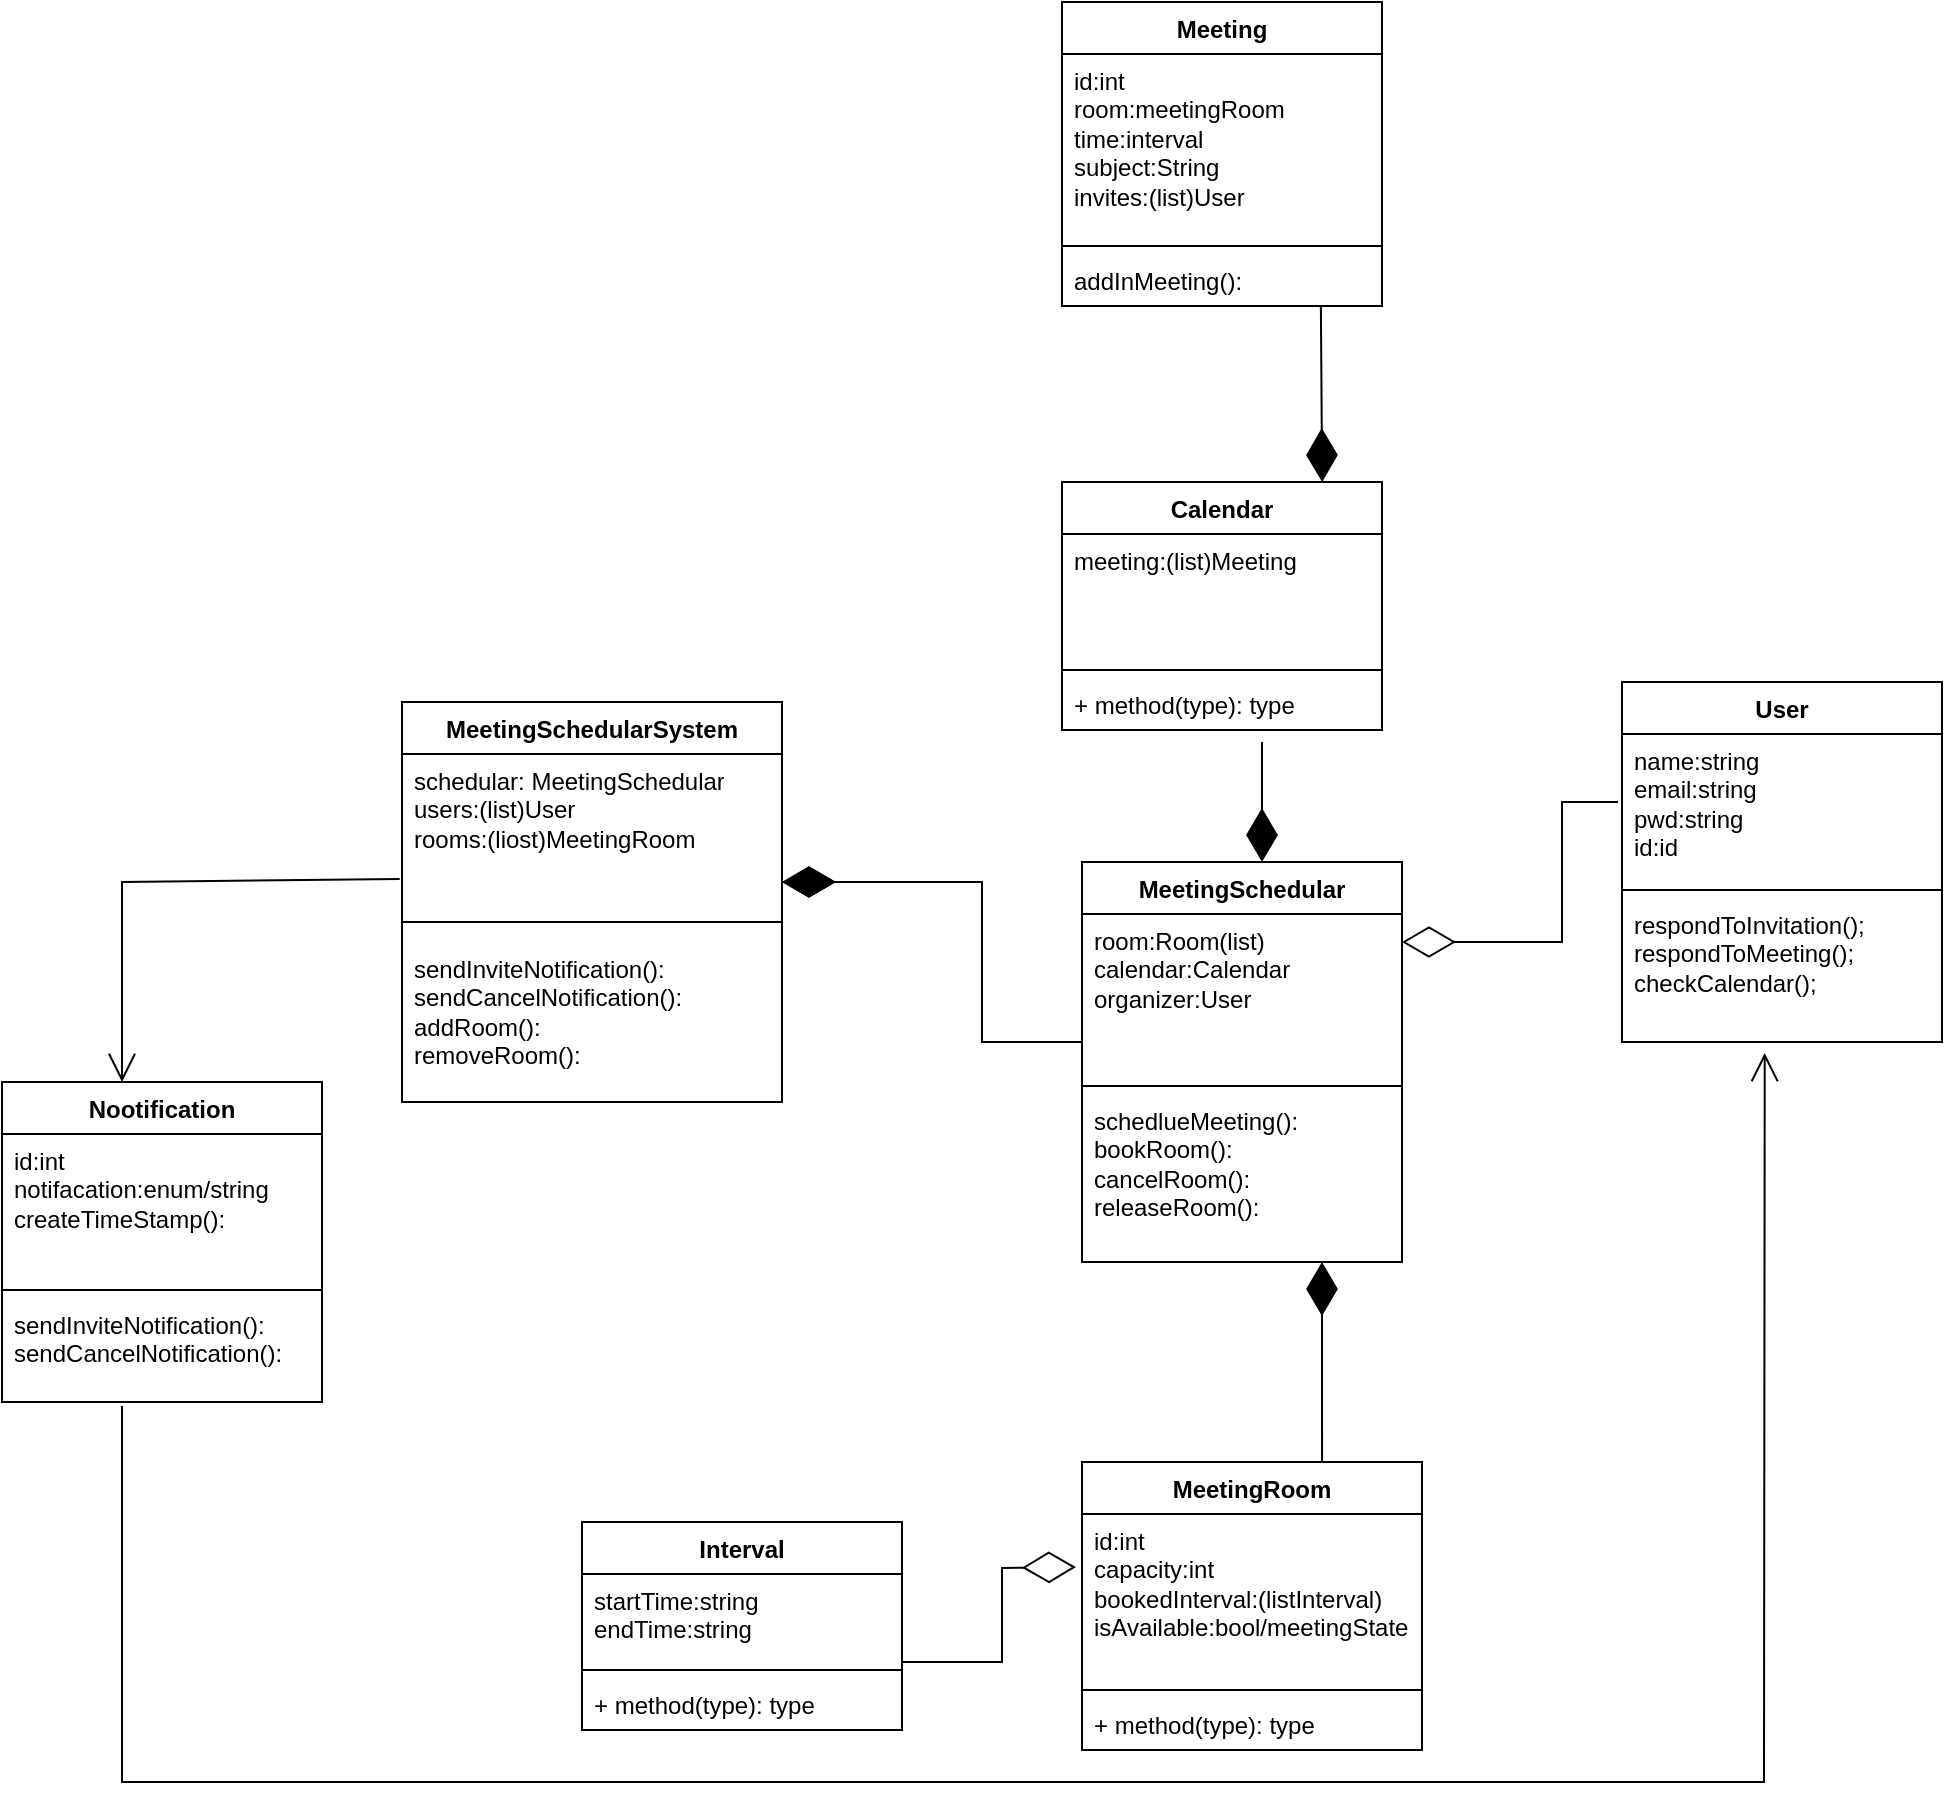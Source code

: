 <mxfile version="26.0.8">
  <diagram name="Page-1" id="Jqqfvi3ifh9y3ICAVzHc">
    <mxGraphModel dx="1543" dy="1928" grid="1" gridSize="10" guides="1" tooltips="1" connect="1" arrows="1" fold="1" page="1" pageScale="1" pageWidth="850" pageHeight="1100" math="0" shadow="0">
      <root>
        <mxCell id="0" />
        <mxCell id="1" parent="0" />
        <mxCell id="Px6dL3QAvhwqzybfhADh-1" value="User" style="swimlane;fontStyle=1;align=center;verticalAlign=top;childLayout=stackLayout;horizontal=1;startSize=26;horizontalStack=0;resizeParent=1;resizeParentMax=0;resizeLast=0;collapsible=1;marginBottom=0;whiteSpace=wrap;html=1;" vertex="1" parent="1">
          <mxGeometry x="650" y="-380" width="160" height="180" as="geometry" />
        </mxCell>
        <mxCell id="Px6dL3QAvhwqzybfhADh-2" value="name:string&lt;div&gt;email:string&lt;/div&gt;&lt;div&gt;pwd:string&lt;/div&gt;&lt;div&gt;id:id&lt;/div&gt;" style="text;strokeColor=none;fillColor=none;align=left;verticalAlign=top;spacingLeft=4;spacingRight=4;overflow=hidden;rotatable=0;points=[[0,0.5],[1,0.5]];portConstraint=eastwest;whiteSpace=wrap;html=1;" vertex="1" parent="Px6dL3QAvhwqzybfhADh-1">
          <mxGeometry y="26" width="160" height="74" as="geometry" />
        </mxCell>
        <mxCell id="Px6dL3QAvhwqzybfhADh-3" value="" style="line;strokeWidth=1;fillColor=none;align=left;verticalAlign=middle;spacingTop=-1;spacingLeft=3;spacingRight=3;rotatable=0;labelPosition=right;points=[];portConstraint=eastwest;strokeColor=inherit;" vertex="1" parent="Px6dL3QAvhwqzybfhADh-1">
          <mxGeometry y="100" width="160" height="8" as="geometry" />
        </mxCell>
        <mxCell id="Px6dL3QAvhwqzybfhADh-4" value="respondToInvitation();&lt;div&gt;respondToMeeting();&lt;/div&gt;&lt;div&gt;checkCalendar();&lt;/div&gt;&lt;div&gt;&lt;br&gt;&lt;/div&gt;" style="text;strokeColor=none;fillColor=none;align=left;verticalAlign=top;spacingLeft=4;spacingRight=4;overflow=hidden;rotatable=0;points=[[0,0.5],[1,0.5]];portConstraint=eastwest;whiteSpace=wrap;html=1;" vertex="1" parent="Px6dL3QAvhwqzybfhADh-1">
          <mxGeometry y="108" width="160" height="72" as="geometry" />
        </mxCell>
        <mxCell id="Px6dL3QAvhwqzybfhADh-5" value="Interval" style="swimlane;fontStyle=1;align=center;verticalAlign=top;childLayout=stackLayout;horizontal=1;startSize=26;horizontalStack=0;resizeParent=1;resizeParentMax=0;resizeLast=0;collapsible=1;marginBottom=0;whiteSpace=wrap;html=1;" vertex="1" parent="1">
          <mxGeometry x="130" y="40" width="160" height="104" as="geometry" />
        </mxCell>
        <mxCell id="Px6dL3QAvhwqzybfhADh-6" value="startTime:string&lt;div&gt;endTime:string&lt;/div&gt;" style="text;strokeColor=none;fillColor=none;align=left;verticalAlign=top;spacingLeft=4;spacingRight=4;overflow=hidden;rotatable=0;points=[[0,0.5],[1,0.5]];portConstraint=eastwest;whiteSpace=wrap;html=1;" vertex="1" parent="Px6dL3QAvhwqzybfhADh-5">
          <mxGeometry y="26" width="160" height="44" as="geometry" />
        </mxCell>
        <mxCell id="Px6dL3QAvhwqzybfhADh-7" value="" style="line;strokeWidth=1;fillColor=none;align=left;verticalAlign=middle;spacingTop=-1;spacingLeft=3;spacingRight=3;rotatable=0;labelPosition=right;points=[];portConstraint=eastwest;strokeColor=inherit;" vertex="1" parent="Px6dL3QAvhwqzybfhADh-5">
          <mxGeometry y="70" width="160" height="8" as="geometry" />
        </mxCell>
        <mxCell id="Px6dL3QAvhwqzybfhADh-8" value="+ method(type): type" style="text;strokeColor=none;fillColor=none;align=left;verticalAlign=top;spacingLeft=4;spacingRight=4;overflow=hidden;rotatable=0;points=[[0,0.5],[1,0.5]];portConstraint=eastwest;whiteSpace=wrap;html=1;" vertex="1" parent="Px6dL3QAvhwqzybfhADh-5">
          <mxGeometry y="78" width="160" height="26" as="geometry" />
        </mxCell>
        <mxCell id="Px6dL3QAvhwqzybfhADh-9" value="MeetingRoom" style="swimlane;fontStyle=1;align=center;verticalAlign=top;childLayout=stackLayout;horizontal=1;startSize=26;horizontalStack=0;resizeParent=1;resizeParentMax=0;resizeLast=0;collapsible=1;marginBottom=0;whiteSpace=wrap;html=1;" vertex="1" parent="1">
          <mxGeometry x="380" y="10" width="170" height="144" as="geometry" />
        </mxCell>
        <mxCell id="Px6dL3QAvhwqzybfhADh-10" value="id:int&lt;div&gt;capacity:int&lt;/div&gt;&lt;div&gt;bookedInterval:(listInterval)&lt;/div&gt;&lt;div&gt;isAvailable:bool/meetingState&lt;/div&gt;" style="text;strokeColor=none;fillColor=none;align=left;verticalAlign=top;spacingLeft=4;spacingRight=4;overflow=hidden;rotatable=0;points=[[0,0.5],[1,0.5]];portConstraint=eastwest;whiteSpace=wrap;html=1;" vertex="1" parent="Px6dL3QAvhwqzybfhADh-9">
          <mxGeometry y="26" width="170" height="84" as="geometry" />
        </mxCell>
        <mxCell id="Px6dL3QAvhwqzybfhADh-11" value="" style="line;strokeWidth=1;fillColor=none;align=left;verticalAlign=middle;spacingTop=-1;spacingLeft=3;spacingRight=3;rotatable=0;labelPosition=right;points=[];portConstraint=eastwest;strokeColor=inherit;" vertex="1" parent="Px6dL3QAvhwqzybfhADh-9">
          <mxGeometry y="110" width="170" height="8" as="geometry" />
        </mxCell>
        <mxCell id="Px6dL3QAvhwqzybfhADh-12" value="+ method(type): type" style="text;strokeColor=none;fillColor=none;align=left;verticalAlign=top;spacingLeft=4;spacingRight=4;overflow=hidden;rotatable=0;points=[[0,0.5],[1,0.5]];portConstraint=eastwest;whiteSpace=wrap;html=1;" vertex="1" parent="Px6dL3QAvhwqzybfhADh-9">
          <mxGeometry y="118" width="170" height="26" as="geometry" />
        </mxCell>
        <mxCell id="Px6dL3QAvhwqzybfhADh-13" value="Calendar" style="swimlane;fontStyle=1;align=center;verticalAlign=top;childLayout=stackLayout;horizontal=1;startSize=26;horizontalStack=0;resizeParent=1;resizeParentMax=0;resizeLast=0;collapsible=1;marginBottom=0;whiteSpace=wrap;html=1;" vertex="1" parent="1">
          <mxGeometry x="370" y="-480" width="160" height="124" as="geometry" />
        </mxCell>
        <mxCell id="Px6dL3QAvhwqzybfhADh-14" value="meeting:(list)Meeting" style="text;strokeColor=none;fillColor=none;align=left;verticalAlign=top;spacingLeft=4;spacingRight=4;overflow=hidden;rotatable=0;points=[[0,0.5],[1,0.5]];portConstraint=eastwest;whiteSpace=wrap;html=1;" vertex="1" parent="Px6dL3QAvhwqzybfhADh-13">
          <mxGeometry y="26" width="160" height="64" as="geometry" />
        </mxCell>
        <mxCell id="Px6dL3QAvhwqzybfhADh-15" value="" style="line;strokeWidth=1;fillColor=none;align=left;verticalAlign=middle;spacingTop=-1;spacingLeft=3;spacingRight=3;rotatable=0;labelPosition=right;points=[];portConstraint=eastwest;strokeColor=inherit;" vertex="1" parent="Px6dL3QAvhwqzybfhADh-13">
          <mxGeometry y="90" width="160" height="8" as="geometry" />
        </mxCell>
        <mxCell id="Px6dL3QAvhwqzybfhADh-16" value="+ method(type): type" style="text;strokeColor=none;fillColor=none;align=left;verticalAlign=top;spacingLeft=4;spacingRight=4;overflow=hidden;rotatable=0;points=[[0,0.5],[1,0.5]];portConstraint=eastwest;whiteSpace=wrap;html=1;" vertex="1" parent="Px6dL3QAvhwqzybfhADh-13">
          <mxGeometry y="98" width="160" height="26" as="geometry" />
        </mxCell>
        <mxCell id="Px6dL3QAvhwqzybfhADh-17" value="Meeting" style="swimlane;fontStyle=1;align=center;verticalAlign=top;childLayout=stackLayout;horizontal=1;startSize=26;horizontalStack=0;resizeParent=1;resizeParentMax=0;resizeLast=0;collapsible=1;marginBottom=0;whiteSpace=wrap;html=1;" vertex="1" parent="1">
          <mxGeometry x="370" y="-720" width="160" height="152" as="geometry" />
        </mxCell>
        <mxCell id="Px6dL3QAvhwqzybfhADh-18" value="id:int&lt;div&gt;room:meetingRoom&lt;/div&gt;&lt;div&gt;time:interval&lt;/div&gt;&lt;div&gt;subject:String&lt;/div&gt;&lt;div&gt;invites:(list)User&lt;/div&gt;" style="text;strokeColor=none;fillColor=none;align=left;verticalAlign=top;spacingLeft=4;spacingRight=4;overflow=hidden;rotatable=0;points=[[0,0.5],[1,0.5]];portConstraint=eastwest;whiteSpace=wrap;html=1;" vertex="1" parent="Px6dL3QAvhwqzybfhADh-17">
          <mxGeometry y="26" width="160" height="92" as="geometry" />
        </mxCell>
        <mxCell id="Px6dL3QAvhwqzybfhADh-19" value="" style="line;strokeWidth=1;fillColor=none;align=left;verticalAlign=middle;spacingTop=-1;spacingLeft=3;spacingRight=3;rotatable=0;labelPosition=right;points=[];portConstraint=eastwest;strokeColor=inherit;" vertex="1" parent="Px6dL3QAvhwqzybfhADh-17">
          <mxGeometry y="118" width="160" height="8" as="geometry" />
        </mxCell>
        <mxCell id="Px6dL3QAvhwqzybfhADh-20" value="addInMeeting():" style="text;strokeColor=none;fillColor=none;align=left;verticalAlign=top;spacingLeft=4;spacingRight=4;overflow=hidden;rotatable=0;points=[[0,0.5],[1,0.5]];portConstraint=eastwest;whiteSpace=wrap;html=1;" vertex="1" parent="Px6dL3QAvhwqzybfhADh-17">
          <mxGeometry y="126" width="160" height="26" as="geometry" />
        </mxCell>
        <mxCell id="Px6dL3QAvhwqzybfhADh-21" value="Nootification" style="swimlane;fontStyle=1;align=center;verticalAlign=top;childLayout=stackLayout;horizontal=1;startSize=26;horizontalStack=0;resizeParent=1;resizeParentMax=0;resizeLast=0;collapsible=1;marginBottom=0;whiteSpace=wrap;html=1;" vertex="1" parent="1">
          <mxGeometry x="-160" y="-180" width="160" height="160" as="geometry" />
        </mxCell>
        <mxCell id="Px6dL3QAvhwqzybfhADh-22" value="id:int&lt;div&gt;notifacation:enum/string&lt;/div&gt;&lt;div&gt;createTimeStamp():&lt;/div&gt;" style="text;strokeColor=none;fillColor=none;align=left;verticalAlign=top;spacingLeft=4;spacingRight=4;overflow=hidden;rotatable=0;points=[[0,0.5],[1,0.5]];portConstraint=eastwest;whiteSpace=wrap;html=1;" vertex="1" parent="Px6dL3QAvhwqzybfhADh-21">
          <mxGeometry y="26" width="160" height="74" as="geometry" />
        </mxCell>
        <mxCell id="Px6dL3QAvhwqzybfhADh-23" value="" style="line;strokeWidth=1;fillColor=none;align=left;verticalAlign=middle;spacingTop=-1;spacingLeft=3;spacingRight=3;rotatable=0;labelPosition=right;points=[];portConstraint=eastwest;strokeColor=inherit;" vertex="1" parent="Px6dL3QAvhwqzybfhADh-21">
          <mxGeometry y="100" width="160" height="8" as="geometry" />
        </mxCell>
        <mxCell id="Px6dL3QAvhwqzybfhADh-24" value="sendInviteNotification():&lt;div&gt;sendCancelNotification():&lt;/div&gt;" style="text;strokeColor=none;fillColor=none;align=left;verticalAlign=top;spacingLeft=4;spacingRight=4;overflow=hidden;rotatable=0;points=[[0,0.5],[1,0.5]];portConstraint=eastwest;whiteSpace=wrap;html=1;" vertex="1" parent="Px6dL3QAvhwqzybfhADh-21">
          <mxGeometry y="108" width="160" height="52" as="geometry" />
        </mxCell>
        <mxCell id="Px6dL3QAvhwqzybfhADh-25" value="MeetingSchedular" style="swimlane;fontStyle=1;align=center;verticalAlign=top;childLayout=stackLayout;horizontal=1;startSize=26;horizontalStack=0;resizeParent=1;resizeParentMax=0;resizeLast=0;collapsible=1;marginBottom=0;whiteSpace=wrap;html=1;" vertex="1" parent="1">
          <mxGeometry x="380" y="-290" width="160" height="200" as="geometry" />
        </mxCell>
        <mxCell id="Px6dL3QAvhwqzybfhADh-35" value="" style="endArrow=diamondThin;endFill=0;endSize=24;html=1;rounded=0;" edge="1" parent="Px6dL3QAvhwqzybfhADh-25">
          <mxGeometry width="160" relative="1" as="geometry">
            <mxPoint x="268" y="-30" as="sourcePoint" />
            <mxPoint x="160" y="40" as="targetPoint" />
            <Array as="points">
              <mxPoint x="240" y="-30" />
              <mxPoint x="240" y="40" />
            </Array>
          </mxGeometry>
        </mxCell>
        <mxCell id="Px6dL3QAvhwqzybfhADh-26" value="room:Room(list)&lt;div&gt;&lt;div&gt;calendar:Calendar&lt;/div&gt;&lt;/div&gt;&lt;div&gt;organizer:User&lt;/div&gt;" style="text;strokeColor=none;fillColor=none;align=left;verticalAlign=top;spacingLeft=4;spacingRight=4;overflow=hidden;rotatable=0;points=[[0,0.5],[1,0.5]];portConstraint=eastwest;whiteSpace=wrap;html=1;" vertex="1" parent="Px6dL3QAvhwqzybfhADh-25">
          <mxGeometry y="26" width="160" height="82" as="geometry" />
        </mxCell>
        <mxCell id="Px6dL3QAvhwqzybfhADh-27" value="" style="line;strokeWidth=1;fillColor=none;align=left;verticalAlign=middle;spacingTop=-1;spacingLeft=3;spacingRight=3;rotatable=0;labelPosition=right;points=[];portConstraint=eastwest;strokeColor=inherit;" vertex="1" parent="Px6dL3QAvhwqzybfhADh-25">
          <mxGeometry y="108" width="160" height="8" as="geometry" />
        </mxCell>
        <mxCell id="Px6dL3QAvhwqzybfhADh-28" value="schedlueMeeting():&lt;div&gt;bookRoom():&lt;/div&gt;&lt;div&gt;cancelRoom():&lt;/div&gt;&lt;div&gt;releaseRoom():&lt;/div&gt;" style="text;strokeColor=none;fillColor=none;align=left;verticalAlign=top;spacingLeft=4;spacingRight=4;overflow=hidden;rotatable=0;points=[[0,0.5],[1,0.5]];portConstraint=eastwest;whiteSpace=wrap;html=1;" vertex="1" parent="Px6dL3QAvhwqzybfhADh-25">
          <mxGeometry y="116" width="160" height="84" as="geometry" />
        </mxCell>
        <mxCell id="Px6dL3QAvhwqzybfhADh-29" value="MeetingSchedularSystem" style="swimlane;fontStyle=1;align=center;verticalAlign=top;childLayout=stackLayout;horizontal=1;startSize=26;horizontalStack=0;resizeParent=1;resizeParentMax=0;resizeLast=0;collapsible=1;marginBottom=0;whiteSpace=wrap;html=1;" vertex="1" parent="1">
          <mxGeometry x="40" y="-370" width="190" height="200" as="geometry" />
        </mxCell>
        <mxCell id="Px6dL3QAvhwqzybfhADh-30" value="schedular: MeetingSchedular&lt;div&gt;users:(list)User&lt;/div&gt;&lt;div&gt;rooms:(liost)MeetingRoom&lt;/div&gt;" style="text;strokeColor=none;fillColor=none;align=left;verticalAlign=top;spacingLeft=4;spacingRight=4;overflow=hidden;rotatable=0;points=[[0,0.5],[1,0.5]];portConstraint=eastwest;whiteSpace=wrap;html=1;" vertex="1" parent="Px6dL3QAvhwqzybfhADh-29">
          <mxGeometry y="26" width="190" height="74" as="geometry" />
        </mxCell>
        <mxCell id="Px6dL3QAvhwqzybfhADh-31" value="" style="line;strokeWidth=1;fillColor=none;align=left;verticalAlign=middle;spacingTop=-1;spacingLeft=3;spacingRight=3;rotatable=0;labelPosition=right;points=[];portConstraint=eastwest;strokeColor=inherit;" vertex="1" parent="Px6dL3QAvhwqzybfhADh-29">
          <mxGeometry y="100" width="190" height="20" as="geometry" />
        </mxCell>
        <mxCell id="Px6dL3QAvhwqzybfhADh-32" value="sendInviteNotification():&lt;div&gt;sendCancelNotification():&lt;/div&gt;&lt;div&gt;addRoom():&lt;/div&gt;&lt;div&gt;removeRoom():&lt;/div&gt;" style="text;strokeColor=none;fillColor=none;align=left;verticalAlign=top;spacingLeft=4;spacingRight=4;overflow=hidden;rotatable=0;points=[[0,0.5],[1,0.5]];portConstraint=eastwest;whiteSpace=wrap;html=1;" vertex="1" parent="Px6dL3QAvhwqzybfhADh-29">
          <mxGeometry y="120" width="190" height="80" as="geometry" />
        </mxCell>
        <mxCell id="Px6dL3QAvhwqzybfhADh-33" value="" style="endArrow=diamondThin;endFill=0;endSize=24;html=1;rounded=0;exitX=0;exitY=0.78;exitDx=0;exitDy=0;exitPerimeter=0;" edge="1" parent="1" source="Px6dL3QAvhwqzybfhADh-26">
          <mxGeometry width="160" relative="1" as="geometry">
            <mxPoint x="370" y="-210" as="sourcePoint" />
            <mxPoint x="230" y="-280" as="targetPoint" />
            <Array as="points">
              <mxPoint x="330" y="-200" />
              <mxPoint x="330" y="-280" />
            </Array>
          </mxGeometry>
        </mxCell>
        <mxCell id="Px6dL3QAvhwqzybfhADh-36" value="" style="endArrow=diamondThin;endFill=1;endSize=24;html=1;rounded=0;" edge="1" parent="1">
          <mxGeometry width="160" relative="1" as="geometry">
            <mxPoint x="470" y="-350" as="sourcePoint" />
            <mxPoint x="470" y="-290" as="targetPoint" />
          </mxGeometry>
        </mxCell>
        <mxCell id="Px6dL3QAvhwqzybfhADh-37" value="" style="endArrow=diamondThin;endFill=1;endSize=24;html=1;rounded=0;exitX=0.809;exitY=1.005;exitDx=0;exitDy=0;exitPerimeter=0;entryX=0.813;entryY=0;entryDx=0;entryDy=0;entryPerimeter=0;" edge="1" parent="1" source="Px6dL3QAvhwqzybfhADh-20" target="Px6dL3QAvhwqzybfhADh-13">
          <mxGeometry width="160" relative="1" as="geometry">
            <mxPoint x="340" y="-490" as="sourcePoint" />
            <mxPoint x="500" y="-490" as="targetPoint" />
          </mxGeometry>
        </mxCell>
        <mxCell id="Px6dL3QAvhwqzybfhADh-38" value="" style="endArrow=diamondThin;endFill=0;endSize=24;html=1;rounded=0;entryX=-0.018;entryY=0.316;entryDx=0;entryDy=0;entryPerimeter=0;" edge="1" parent="1" target="Px6dL3QAvhwqzybfhADh-10">
          <mxGeometry width="160" relative="1" as="geometry">
            <mxPoint x="290" y="110" as="sourcePoint" />
            <mxPoint x="420" y="80" as="targetPoint" />
            <Array as="points">
              <mxPoint x="340" y="110" />
              <mxPoint x="340" y="63" />
            </Array>
          </mxGeometry>
        </mxCell>
        <mxCell id="Px6dL3QAvhwqzybfhADh-40" value="" style="endArrow=diamondThin;endFill=1;endSize=24;html=1;rounded=0;exitX=0.706;exitY=0;exitDx=0;exitDy=0;exitPerimeter=0;" edge="1" parent="1" source="Px6dL3QAvhwqzybfhADh-9">
          <mxGeometry width="160" relative="1" as="geometry">
            <mxPoint x="340" y="-80" as="sourcePoint" />
            <mxPoint x="500" y="-90" as="targetPoint" />
          </mxGeometry>
        </mxCell>
        <mxCell id="Px6dL3QAvhwqzybfhADh-41" value="" style="endArrow=diamondThin;endFill=1;endSize=24;html=1;rounded=0;" edge="1" parent="1">
          <mxGeometry width="160" relative="1" as="geometry">
            <mxPoint x="380" y="-200" as="sourcePoint" />
            <mxPoint x="230" y="-280" as="targetPoint" />
            <Array as="points">
              <mxPoint x="330" y="-200" />
              <mxPoint x="330" y="-280" />
            </Array>
          </mxGeometry>
        </mxCell>
        <mxCell id="Px6dL3QAvhwqzybfhADh-42" value="" style="endArrow=open;endFill=1;endSize=12;html=1;rounded=0;exitX=-0.006;exitY=0.845;exitDx=0;exitDy=0;exitPerimeter=0;" edge="1" parent="1" source="Px6dL3QAvhwqzybfhADh-30">
          <mxGeometry width="160" relative="1" as="geometry">
            <mxPoint x="10" y="-280" as="sourcePoint" />
            <mxPoint x="-100" y="-180" as="targetPoint" />
            <Array as="points">
              <mxPoint x="-100" y="-280" />
            </Array>
          </mxGeometry>
        </mxCell>
        <mxCell id="Px6dL3QAvhwqzybfhADh-43" value="" style="endArrow=open;endFill=1;endSize=12;html=1;rounded=0;entryX=0.446;entryY=1.077;entryDx=0;entryDy=0;entryPerimeter=0;" edge="1" parent="1" target="Px6dL3QAvhwqzybfhADh-4">
          <mxGeometry width="160" relative="1" as="geometry">
            <mxPoint x="-100" y="-18" as="sourcePoint" />
            <mxPoint x="781.143" y="170" as="targetPoint" />
            <Array as="points">
              <mxPoint x="-100" y="170" />
              <mxPoint x="721" y="170" />
            </Array>
          </mxGeometry>
        </mxCell>
      </root>
    </mxGraphModel>
  </diagram>
</mxfile>
